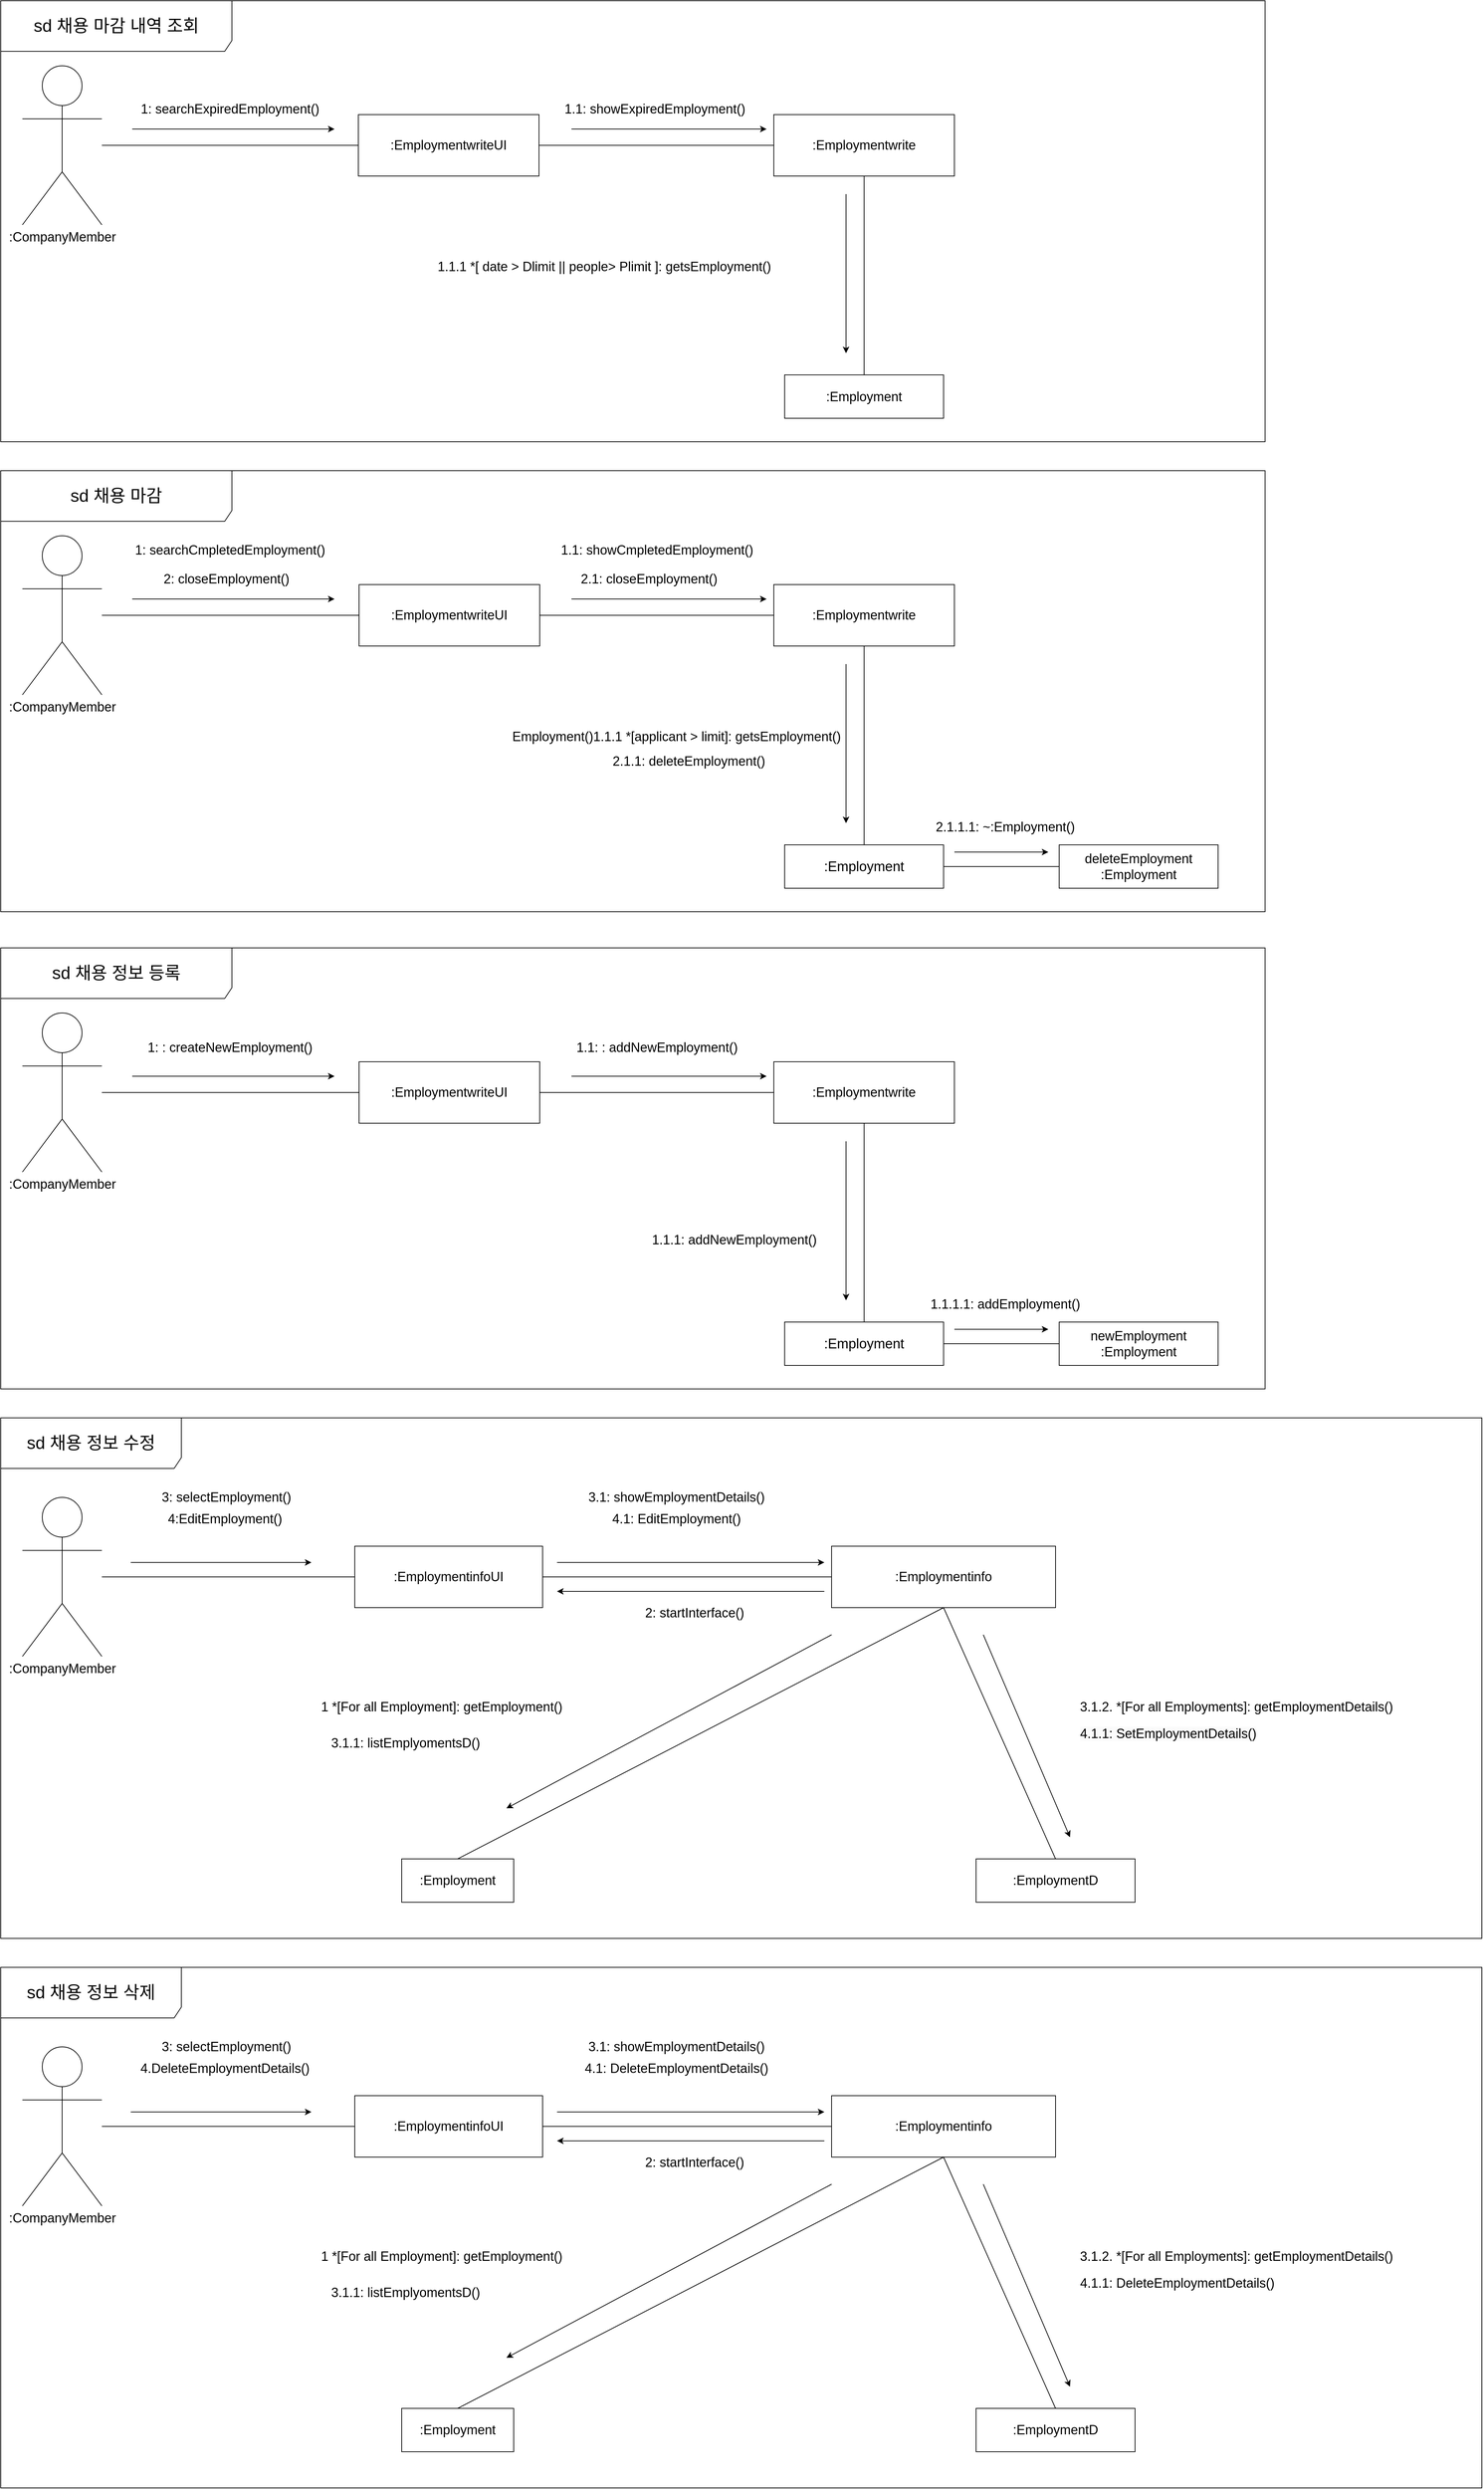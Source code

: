 <mxfile version="21.2.9" type="device">
  <diagram name="페이지-1" id="loX1GWIg0YwVXHlp89LK">
    <mxGraphModel dx="1834" dy="2735" grid="1" gridSize="10" guides="1" tooltips="1" connect="1" arrows="1" fold="1" page="1" pageScale="1" pageWidth="827" pageHeight="1169" math="0" shadow="0">
      <root>
        <mxCell id="0" />
        <mxCell id="1" parent="0" />
        <mxCell id="quF1uSy7DQYUhARwBzJB-22" value="&lt;font style=&quot;font-size: 24px;&quot;&gt;sd 채용 마감 내역 조회&lt;/font&gt;" style="shape=umlFrame;whiteSpace=wrap;html=1;pointerEvents=0;width=320;height=70;" parent="1" vertex="1">
          <mxGeometry x="30" y="-1130" width="1750" height="610" as="geometry" />
        </mxCell>
        <mxCell id="quF1uSy7DQYUhARwBzJB-23" value="&lt;font style=&quot;font-size: 18px;&quot;&gt;:Employmentwrite&lt;/font&gt;&lt;span style=&quot;font-size: 18px; background-color: initial;&quot;&gt;UI&lt;/span&gt;" style="rounded=0;whiteSpace=wrap;html=1;" parent="1" vertex="1">
          <mxGeometry x="525" y="-972.5" width="250" height="85" as="geometry" />
        </mxCell>
        <mxCell id="quF1uSy7DQYUhARwBzJB-24" value="&lt;font style=&quot;font-size: 18px;&quot;&gt;&lt;font style=&quot;font-size: 18px;&quot;&gt;&lt;font style=&quot;font-size: 18px;&quot;&gt;:&lt;/font&gt;Employment&lt;/font&gt;write&lt;/font&gt;" style="rounded=0;whiteSpace=wrap;html=1;" parent="1" vertex="1">
          <mxGeometry x="1100" y="-972.5" width="250" height="85" as="geometry" />
        </mxCell>
        <mxCell id="quF1uSy7DQYUhARwBzJB-25" value="&lt;font style=&quot;font-size: 18px;&quot;&gt;:CompanyMember&lt;/font&gt;" style="shape=umlActor;verticalLabelPosition=bottom;verticalAlign=top;html=1;outlineConnect=0;" parent="1" vertex="1">
          <mxGeometry x="60" y="-1040" width="110" height="220" as="geometry" />
        </mxCell>
        <mxCell id="quF1uSy7DQYUhARwBzJB-26" value="" style="endArrow=none;html=1;rounded=0;entryX=0;entryY=0.5;entryDx=0;entryDy=0;" parent="1" source="quF1uSy7DQYUhARwBzJB-25" target="quF1uSy7DQYUhARwBzJB-23" edge="1">
          <mxGeometry width="50" height="50" relative="1" as="geometry">
            <mxPoint x="890" y="-732.5" as="sourcePoint" />
            <mxPoint x="940" y="-782.5" as="targetPoint" />
          </mxGeometry>
        </mxCell>
        <mxCell id="quF1uSy7DQYUhARwBzJB-27" value="" style="endArrow=none;html=1;rounded=0;entryX=1;entryY=0.5;entryDx=0;entryDy=0;exitX=0;exitY=0.5;exitDx=0;exitDy=0;" parent="1" source="quF1uSy7DQYUhARwBzJB-24" target="quF1uSy7DQYUhARwBzJB-23" edge="1">
          <mxGeometry width="50" height="50" relative="1" as="geometry">
            <mxPoint x="890" y="-732.5" as="sourcePoint" />
            <mxPoint x="940" y="-782.5" as="targetPoint" />
          </mxGeometry>
        </mxCell>
        <mxCell id="quF1uSy7DQYUhARwBzJB-28" value="&lt;font style=&quot;font-size: 18px;&quot;&gt;1: searchExpiredEmployment&lt;/font&gt;&lt;span style=&quot;font-size: 18px; background-color: initial;&quot;&gt;()&lt;/span&gt;" style="text;html=1;align=center;verticalAlign=middle;resizable=0;points=[];autosize=1;strokeColor=none;fillColor=none;" parent="1" vertex="1">
          <mxGeometry x="212" y="-1000" width="270" height="40" as="geometry" />
        </mxCell>
        <mxCell id="quF1uSy7DQYUhARwBzJB-29" value="" style="endArrow=classic;html=1;rounded=0;" parent="1" edge="1">
          <mxGeometry width="50" height="50" relative="1" as="geometry">
            <mxPoint x="212" y="-952.5" as="sourcePoint" />
            <mxPoint x="492" y="-952.5" as="targetPoint" />
          </mxGeometry>
        </mxCell>
        <mxCell id="quF1uSy7DQYUhARwBzJB-30" value="&lt;font style=&quot;font-size: 18px;&quot;&gt;1.1: showExpired&lt;/font&gt;&lt;font style=&quot;border-color: var(--border-color); font-size: 18px;&quot;&gt;Employment()&lt;/font&gt;" style="text;html=1;align=center;verticalAlign=middle;resizable=0;points=[];autosize=1;strokeColor=none;fillColor=none;" parent="1" vertex="1">
          <mxGeometry x="800" y="-1000" width="270" height="40" as="geometry" />
        </mxCell>
        <mxCell id="quF1uSy7DQYUhARwBzJB-31" value="&lt;font style=&quot;font-size: 18px;&quot;&gt;:Employment&lt;/font&gt;" style="rounded=0;whiteSpace=wrap;html=1;" parent="1" vertex="1">
          <mxGeometry x="1115" y="-612.5" width="220" height="60" as="geometry" />
        </mxCell>
        <mxCell id="quF1uSy7DQYUhARwBzJB-32" value="" style="endArrow=none;html=1;rounded=0;entryX=0.5;entryY=1;entryDx=0;entryDy=0;exitX=0.5;exitY=0;exitDx=0;exitDy=0;" parent="1" source="quF1uSy7DQYUhARwBzJB-31" target="quF1uSy7DQYUhARwBzJB-24" edge="1">
          <mxGeometry width="50" height="50" relative="1" as="geometry">
            <mxPoint x="910" y="-732.5" as="sourcePoint" />
            <mxPoint x="960" y="-782.5" as="targetPoint" />
          </mxGeometry>
        </mxCell>
        <mxCell id="quF1uSy7DQYUhARwBzJB-33" value="" style="endArrow=classic;html=1;rounded=0;" parent="1" edge="1">
          <mxGeometry width="50" height="50" relative="1" as="geometry">
            <mxPoint x="1200" y="-862.5" as="sourcePoint" />
            <mxPoint x="1200" y="-642.5" as="targetPoint" />
          </mxGeometry>
        </mxCell>
        <mxCell id="quF1uSy7DQYUhARwBzJB-34" value="&lt;font style=&quot;font-size: 18px;&quot;&gt;1.1.1 *[ date &amp;gt; Dlimit || people&amp;gt; Plimit ]: get&lt;/font&gt;&lt;font style=&quot;border-color: var(--border-color); font-size: 18px;&quot;&gt;sEmployment()&lt;/font&gt;" style="text;html=1;align=center;verticalAlign=middle;resizable=0;points=[];autosize=1;strokeColor=none;fillColor=none;" parent="1" vertex="1">
          <mxGeometry x="620" y="-782" width="490" height="40" as="geometry" />
        </mxCell>
        <mxCell id="quF1uSy7DQYUhARwBzJB-37" value="" style="endArrow=classic;html=1;rounded=0;" parent="1" edge="1">
          <mxGeometry width="50" height="50" relative="1" as="geometry">
            <mxPoint x="820" y="-952.5" as="sourcePoint" />
            <mxPoint x="1090" y="-952.5" as="targetPoint" />
          </mxGeometry>
        </mxCell>
        <mxCell id="quF1uSy7DQYUhARwBzJB-43" value="&lt;font style=&quot;font-size: 24px;&quot;&gt;sd 채용 정보 수정&lt;/font&gt;" style="shape=umlFrame;whiteSpace=wrap;html=1;pointerEvents=0;width=250;height=70;" parent="1" vertex="1">
          <mxGeometry x="30" y="830" width="2050" height="720" as="geometry" />
        </mxCell>
        <mxCell id="quF1uSy7DQYUhARwBzJB-44" value="&lt;font style=&quot;font-size: 18px;&quot;&gt;:CompanyMember&lt;/font&gt;" style="shape=umlActor;verticalLabelPosition=bottom;verticalAlign=top;html=1;outlineConnect=0;" parent="1" vertex="1">
          <mxGeometry x="60" y="940" width="110" height="220" as="geometry" />
        </mxCell>
        <mxCell id="quF1uSy7DQYUhARwBzJB-45" value="&lt;font style=&quot;font-size: 18px;&quot;&gt;:EmploymentinfoUI&lt;/font&gt;" style="rounded=0;whiteSpace=wrap;html=1;" parent="1" vertex="1">
          <mxGeometry x="520" y="1007.5" width="260" height="85" as="geometry" />
        </mxCell>
        <mxCell id="quF1uSy7DQYUhARwBzJB-46" value="&lt;font style=&quot;font-size: 18px;&quot;&gt;:Employmentinfo&lt;/font&gt;" style="rounded=0;whiteSpace=wrap;html=1;" parent="1" vertex="1">
          <mxGeometry x="1180" y="1007.5" width="310" height="85" as="geometry" />
        </mxCell>
        <mxCell id="quF1uSy7DQYUhARwBzJB-47" value="" style="endArrow=none;html=1;rounded=0;entryX=0;entryY=0.5;entryDx=0;entryDy=0;" parent="1" source="quF1uSy7DQYUhARwBzJB-44" target="quF1uSy7DQYUhARwBzJB-45" edge="1">
          <mxGeometry width="50" height="50" relative="1" as="geometry">
            <mxPoint x="320" y="1087.5" as="sourcePoint" />
            <mxPoint x="370" y="1037.5" as="targetPoint" />
          </mxGeometry>
        </mxCell>
        <mxCell id="quF1uSy7DQYUhARwBzJB-48" value="" style="endArrow=none;html=1;rounded=0;entryX=0;entryY=0.5;entryDx=0;entryDy=0;exitX=1;exitY=0.5;exitDx=0;exitDy=0;" parent="1" source="quF1uSy7DQYUhARwBzJB-45" target="quF1uSy7DQYUhARwBzJB-46" edge="1">
          <mxGeometry width="50" height="50" relative="1" as="geometry">
            <mxPoint x="890" y="1070" as="sourcePoint" />
            <mxPoint x="940" y="1020" as="targetPoint" />
          </mxGeometry>
        </mxCell>
        <mxCell id="quF1uSy7DQYUhARwBzJB-49" value="&lt;span style=&quot;font-size: 18px;&quot;&gt;:Employment&lt;/span&gt;" style="rounded=0;whiteSpace=wrap;html=1;" parent="1" vertex="1">
          <mxGeometry x="585" y="1440" width="155" height="60" as="geometry" />
        </mxCell>
        <mxCell id="quF1uSy7DQYUhARwBzJB-50" value="&lt;font style=&quot;font-size: 18px;&quot;&gt;:EmploymentD&lt;/font&gt;" style="rounded=0;whiteSpace=wrap;html=1;" parent="1" vertex="1">
          <mxGeometry x="1380" y="1440" width="220" height="60" as="geometry" />
        </mxCell>
        <mxCell id="quF1uSy7DQYUhARwBzJB-51" value="" style="endArrow=none;html=1;rounded=0;exitX=0.5;exitY=0;exitDx=0;exitDy=0;entryX=0.5;entryY=1;entryDx=0;entryDy=0;" parent="1" source="quF1uSy7DQYUhARwBzJB-49" target="quF1uSy7DQYUhARwBzJB-46" edge="1">
          <mxGeometry width="50" height="50" relative="1" as="geometry">
            <mxPoint x="810" y="1320" as="sourcePoint" />
            <mxPoint x="860" y="1270" as="targetPoint" />
          </mxGeometry>
        </mxCell>
        <mxCell id="quF1uSy7DQYUhARwBzJB-52" value="" style="endArrow=none;html=1;rounded=0;exitX=0.5;exitY=0;exitDx=0;exitDy=0;entryX=0.5;entryY=1;entryDx=0;entryDy=0;" parent="1" source="quF1uSy7DQYUhARwBzJB-50" target="quF1uSy7DQYUhARwBzJB-46" edge="1">
          <mxGeometry width="50" height="50" relative="1" as="geometry">
            <mxPoint x="1040" y="1370" as="sourcePoint" />
            <mxPoint x="1160" y="1100" as="targetPoint" />
          </mxGeometry>
        </mxCell>
        <mxCell id="quF1uSy7DQYUhARwBzJB-53" value="&lt;font style=&quot;font-size: 18px;&quot;&gt;1 *[For all Employment]: getEmployment()&lt;/font&gt;" style="text;html=1;align=center;verticalAlign=middle;resizable=0;points=[];autosize=1;strokeColor=none;fillColor=none;" parent="1" vertex="1">
          <mxGeometry x="460" y="1210" width="360" height="40" as="geometry" />
        </mxCell>
        <mxCell id="quF1uSy7DQYUhARwBzJB-54" value="" style="endArrow=classic;html=1;rounded=0;" parent="1" edge="1">
          <mxGeometry width="50" height="50" relative="1" as="geometry">
            <mxPoint x="1180" y="1130" as="sourcePoint" />
            <mxPoint x="730" y="1370" as="targetPoint" />
          </mxGeometry>
        </mxCell>
        <mxCell id="quF1uSy7DQYUhARwBzJB-55" value="" style="endArrow=classic;html=1;rounded=0;" parent="1" edge="1">
          <mxGeometry width="50" height="50" relative="1" as="geometry">
            <mxPoint x="1390" y="1130" as="sourcePoint" />
            <mxPoint x="1510" y="1410" as="targetPoint" />
          </mxGeometry>
        </mxCell>
        <mxCell id="quF1uSy7DQYUhARwBzJB-56" value="" style="endArrow=classic;html=1;rounded=0;" parent="1" edge="1">
          <mxGeometry width="50" height="50" relative="1" as="geometry">
            <mxPoint x="800" y="1030" as="sourcePoint" />
            <mxPoint x="1170" y="1030" as="targetPoint" />
          </mxGeometry>
        </mxCell>
        <mxCell id="quF1uSy7DQYUhARwBzJB-57" value="" style="endArrow=classic;html=1;rounded=0;" parent="1" edge="1">
          <mxGeometry width="50" height="50" relative="1" as="geometry">
            <mxPoint x="210" y="1030" as="sourcePoint" />
            <mxPoint x="460" y="1030" as="targetPoint" />
          </mxGeometry>
        </mxCell>
        <mxCell id="quF1uSy7DQYUhARwBzJB-58" value="" style="endArrow=classic;html=1;rounded=0;" parent="1" edge="1">
          <mxGeometry width="50" height="50" relative="1" as="geometry">
            <mxPoint x="1170" y="1070" as="sourcePoint" />
            <mxPoint x="800" y="1070" as="targetPoint" />
          </mxGeometry>
        </mxCell>
        <mxCell id="quF1uSy7DQYUhARwBzJB-59" value="&lt;font style=&quot;font-size: 18px;&quot;&gt;2: startInterface()&lt;/font&gt;" style="text;html=1;align=center;verticalAlign=middle;resizable=0;points=[];autosize=1;strokeColor=none;fillColor=none;" parent="1" vertex="1">
          <mxGeometry x="910" y="1080" width="160" height="40" as="geometry" />
        </mxCell>
        <mxCell id="quF1uSy7DQYUhARwBzJB-60" value="&lt;font style=&quot;font-size: 18px;&quot;&gt;3: selectEmployment()&lt;/font&gt;" style="text;html=1;align=center;verticalAlign=middle;resizable=0;points=[];autosize=1;strokeColor=none;fillColor=none;" parent="1" vertex="1">
          <mxGeometry x="242" y="920" width="200" height="40" as="geometry" />
        </mxCell>
        <mxCell id="quF1uSy7DQYUhARwBzJB-61" value="&lt;font style=&quot;font-size: 18px;&quot;&gt;3.1: showEmploymentDetails()&lt;/font&gt;" style="text;html=1;align=center;verticalAlign=middle;resizable=0;points=[];autosize=1;strokeColor=none;fillColor=none;" parent="1" vertex="1">
          <mxGeometry x="830" y="920" width="270" height="40" as="geometry" />
        </mxCell>
        <mxCell id="quF1uSy7DQYUhARwBzJB-62" value="&lt;font style=&quot;font-size: 18px;&quot;&gt;3.1.1: listEmplyomentsD()&lt;/font&gt;" style="text;html=1;align=center;verticalAlign=middle;resizable=0;points=[];autosize=1;strokeColor=none;fillColor=none;" parent="1" vertex="1">
          <mxGeometry x="475" y="1260" width="230" height="40" as="geometry" />
        </mxCell>
        <mxCell id="quF1uSy7DQYUhARwBzJB-63" value="&lt;font style=&quot;font-size: 18px;&quot;&gt;3.1.2. *[For all Employments]: getEmploymentDetails()&lt;/font&gt;" style="text;html=1;align=center;verticalAlign=middle;resizable=0;points=[];autosize=1;strokeColor=none;fillColor=none;" parent="1" vertex="1">
          <mxGeometry x="1510" y="1210" width="460" height="40" as="geometry" />
        </mxCell>
        <mxCell id="quF1uSy7DQYUhARwBzJB-64" value="&lt;font style=&quot;font-size: 18px;&quot;&gt;&lt;font style=&quot;font-size: 18px;&quot;&gt;4.1:&amp;nbsp;&lt;/font&gt;&lt;font style=&quot;border-color: var(--border-color); font-size: 18px;&quot;&gt;Edit&lt;/font&gt;Employment()&lt;/font&gt;" style="text;html=1;align=center;verticalAlign=middle;resizable=0;points=[];autosize=1;strokeColor=none;fillColor=none;" parent="1" vertex="1">
          <mxGeometry x="865" y="950" width="200" height="40" as="geometry" />
        </mxCell>
        <mxCell id="quF1uSy7DQYUhARwBzJB-65" value="&lt;span style=&quot;color: rgb(0, 0, 0); font-family: Helvetica; font-size: 18px; font-style: normal; font-variant-ligatures: normal; font-variant-caps: normal; font-weight: 400; letter-spacing: normal; orphans: 2; text-align: center; text-indent: 0px; text-transform: none; widows: 2; word-spacing: 0px; -webkit-text-stroke-width: 0px; background-color: rgb(251, 251, 251); text-decoration-thickness: initial; text-decoration-style: initial; text-decoration-color: initial; float: none; display: inline !important;&quot;&gt;4.1.1: SetEmploymentDetails()&lt;/span&gt;" style="text;whiteSpace=wrap;html=1;" parent="1" vertex="1">
          <mxGeometry x="1522" y="1250" width="560" height="50" as="geometry" />
        </mxCell>
        <mxCell id="quF1uSy7DQYUhARwBzJB-66" value="&lt;font style=&quot;font-size: 18px;&quot;&gt;4:Edit&lt;/font&gt;&lt;span style=&quot;font-size: 18px; background-color: initial;&quot;&gt;Employment()&lt;/span&gt;" style="text;html=1;align=center;verticalAlign=middle;resizable=0;points=[];autosize=1;strokeColor=none;fillColor=none;" parent="1" vertex="1">
          <mxGeometry x="250" y="950" width="180" height="40" as="geometry" />
        </mxCell>
        <mxCell id="Klk6fiYFn2TE_CD5GW6z-8" value="&lt;font style=&quot;font-size: 24px;&quot;&gt;sd 채용 마감&lt;/font&gt;" style="shape=umlFrame;whiteSpace=wrap;html=1;pointerEvents=0;width=320;height=70;" parent="1" vertex="1">
          <mxGeometry x="30" y="-480" width="1750" height="610" as="geometry" />
        </mxCell>
        <mxCell id="Klk6fiYFn2TE_CD5GW6z-9" value="&lt;font style=&quot;font-size: 18px;&quot;&gt;:Employmentwrite&lt;/font&gt;&lt;span style=&quot;font-size: 18px; background-color: initial;&quot;&gt;UI&lt;/span&gt;" style="rounded=0;whiteSpace=wrap;html=1;" parent="1" vertex="1">
          <mxGeometry x="526" y="-322.5" width="250" height="85" as="geometry" />
        </mxCell>
        <mxCell id="Klk6fiYFn2TE_CD5GW6z-10" value="&lt;font style=&quot;font-size: 18px;&quot;&gt;&lt;font style=&quot;font-size: 18px;&quot;&gt;:Employment&lt;/font&gt;write&lt;/font&gt;" style="rounded=0;whiteSpace=wrap;html=1;" parent="1" vertex="1">
          <mxGeometry x="1100" y="-322.5" width="250" height="85" as="geometry" />
        </mxCell>
        <mxCell id="Klk6fiYFn2TE_CD5GW6z-11" value="&lt;font style=&quot;font-size: 18px;&quot;&gt;:CompanyMember&lt;/font&gt;" style="shape=umlActor;verticalLabelPosition=bottom;verticalAlign=top;html=1;outlineConnect=0;" parent="1" vertex="1">
          <mxGeometry x="60" y="-390" width="110" height="220" as="geometry" />
        </mxCell>
        <mxCell id="Klk6fiYFn2TE_CD5GW6z-12" value="" style="endArrow=none;html=1;rounded=0;entryX=0;entryY=0.5;entryDx=0;entryDy=0;" parent="1" source="Klk6fiYFn2TE_CD5GW6z-11" target="Klk6fiYFn2TE_CD5GW6z-9" edge="1">
          <mxGeometry width="50" height="50" relative="1" as="geometry">
            <mxPoint x="890" y="-82.5" as="sourcePoint" />
            <mxPoint x="940" y="-132.5" as="targetPoint" />
          </mxGeometry>
        </mxCell>
        <mxCell id="Klk6fiYFn2TE_CD5GW6z-13" value="" style="endArrow=none;html=1;rounded=0;entryX=1;entryY=0.5;entryDx=0;entryDy=0;exitX=0;exitY=0.5;exitDx=0;exitDy=0;" parent="1" source="Klk6fiYFn2TE_CD5GW6z-10" target="Klk6fiYFn2TE_CD5GW6z-9" edge="1">
          <mxGeometry width="50" height="50" relative="1" as="geometry">
            <mxPoint x="890" y="-82.5" as="sourcePoint" />
            <mxPoint x="940" y="-132.5" as="targetPoint" />
          </mxGeometry>
        </mxCell>
        <mxCell id="Klk6fiYFn2TE_CD5GW6z-14" value="&lt;font style=&quot;font-size: 18px;&quot;&gt;1: searchCmpleted&lt;/font&gt;&lt;span style=&quot;font-size: 18px; background-color: initial;&quot;&gt;Employment()&lt;/span&gt;" style="text;html=1;align=center;verticalAlign=middle;resizable=0;points=[];autosize=1;strokeColor=none;fillColor=none;" parent="1" vertex="1">
          <mxGeometry x="202" y="-390" width="290" height="40" as="geometry" />
        </mxCell>
        <mxCell id="Klk6fiYFn2TE_CD5GW6z-15" value="" style="endArrow=classic;html=1;rounded=0;" parent="1" edge="1">
          <mxGeometry width="50" height="50" relative="1" as="geometry">
            <mxPoint x="212" y="-302.5" as="sourcePoint" />
            <mxPoint x="492" y="-302.5" as="targetPoint" />
          </mxGeometry>
        </mxCell>
        <mxCell id="Klk6fiYFn2TE_CD5GW6z-16" value="&lt;font style=&quot;font-size: 18px;&quot;&gt;1.1: &lt;/font&gt;&lt;font style=&quot;font-size: 18px;&quot;&gt;&lt;font style=&quot;font-size: 18px;&quot;&gt;show&lt;/font&gt;&lt;font style=&quot;border-color: var(--border-color); font-size: 18px;&quot;&gt;Cmpleted&lt;/font&gt;Employment()&lt;/font&gt;" style="text;html=1;align=center;verticalAlign=middle;resizable=0;points=[];autosize=1;strokeColor=none;fillColor=none;" parent="1" vertex="1">
          <mxGeometry x="793" y="-390" width="290" height="40" as="geometry" />
        </mxCell>
        <mxCell id="Klk6fiYFn2TE_CD5GW6z-17" value="&lt;font style=&quot;font-size: 19px;&quot;&gt;:Employment&lt;/font&gt;" style="rounded=0;whiteSpace=wrap;html=1;" parent="1" vertex="1">
          <mxGeometry x="1115" y="37.5" width="220" height="60" as="geometry" />
        </mxCell>
        <mxCell id="Klk6fiYFn2TE_CD5GW6z-18" value="" style="endArrow=none;html=1;rounded=0;entryX=0.5;entryY=1;entryDx=0;entryDy=0;exitX=0.5;exitY=0;exitDx=0;exitDy=0;" parent="1" source="Klk6fiYFn2TE_CD5GW6z-17" target="Klk6fiYFn2TE_CD5GW6z-10" edge="1">
          <mxGeometry width="50" height="50" relative="1" as="geometry">
            <mxPoint x="910" y="-82.5" as="sourcePoint" />
            <mxPoint x="960" y="-132.5" as="targetPoint" />
          </mxGeometry>
        </mxCell>
        <mxCell id="Klk6fiYFn2TE_CD5GW6z-19" value="" style="endArrow=classic;html=1;rounded=0;" parent="1" edge="1">
          <mxGeometry width="50" height="50" relative="1" as="geometry">
            <mxPoint x="1200" y="-212.5" as="sourcePoint" />
            <mxPoint x="1200" y="7.5" as="targetPoint" />
          </mxGeometry>
        </mxCell>
        <mxCell id="Klk6fiYFn2TE_CD5GW6z-20" value="&lt;font style=&quot;font-size: 18px;&quot;&gt;Employment()1.1.1 *[applicant&amp;nbsp;&amp;gt; limit]:&amp;nbsp;&lt;/font&gt;&lt;font style=&quot;border-color: var(--border-color); font-size: 18px;&quot;&gt;get&lt;/font&gt;&lt;font style=&quot;border-color: var(--border-color); font-size: 18px;&quot;&gt;sEmployment()&lt;/font&gt;" style="text;html=1;align=center;verticalAlign=middle;resizable=0;points=[];autosize=1;strokeColor=none;fillColor=none;" parent="1" vertex="1">
          <mxGeometry x="725" y="-132" width="480" height="40" as="geometry" />
        </mxCell>
        <mxCell id="Klk6fiYFn2TE_CD5GW6z-21" value="&lt;font style=&quot;font-size: 18px;&quot;&gt;2: closeEmployment()&lt;/font&gt;" style="text;html=1;align=center;verticalAlign=middle;resizable=0;points=[];autosize=1;strokeColor=none;fillColor=none;" parent="1" vertex="1">
          <mxGeometry x="242" y="-350" width="200" height="40" as="geometry" />
        </mxCell>
        <mxCell id="Klk6fiYFn2TE_CD5GW6z-22" value="&lt;font style=&quot;font-size: 18px;&quot;&gt;2.1: closeEmployment()&lt;/font&gt;" style="text;html=1;align=center;verticalAlign=middle;resizable=0;points=[];autosize=1;strokeColor=none;fillColor=none;" parent="1" vertex="1">
          <mxGeometry x="822" y="-350" width="210" height="40" as="geometry" />
        </mxCell>
        <mxCell id="Klk6fiYFn2TE_CD5GW6z-23" value="" style="endArrow=classic;html=1;rounded=0;" parent="1" edge="1">
          <mxGeometry width="50" height="50" relative="1" as="geometry">
            <mxPoint x="820" y="-302.5" as="sourcePoint" />
            <mxPoint x="1090" y="-302.5" as="targetPoint" />
          </mxGeometry>
        </mxCell>
        <mxCell id="Klk6fiYFn2TE_CD5GW6z-24" value="&lt;font style=&quot;font-size: 18px;&quot;&gt;2.1.1: deleteEmployment()&lt;/font&gt;" style="text;html=1;align=center;verticalAlign=middle;resizable=0;points=[];autosize=1;strokeColor=none;fillColor=none;" parent="1" vertex="1">
          <mxGeometry x="867" y="-98.5" width="230" height="40" as="geometry" />
        </mxCell>
        <mxCell id="Klk6fiYFn2TE_CD5GW6z-25" value="&lt;font style=&quot;font-size: 18px;&quot;&gt;&lt;font style=&quot;font-size: 18px;&quot;&gt;deleteEmployment&lt;br&gt;:&lt;/font&gt;Employment&lt;/font&gt;" style="rounded=0;whiteSpace=wrap;html=1;" parent="1" vertex="1">
          <mxGeometry x="1495" y="37.5" width="220" height="60" as="geometry" />
        </mxCell>
        <mxCell id="Klk6fiYFn2TE_CD5GW6z-26" value="&lt;font style=&quot;font-size: 18px;&quot;&gt;&lt;font style=&quot;font-size: 18px;&quot;&gt;2.1.1.1: ~&lt;/font&gt;:Employment()&lt;/font&gt;" style="text;html=1;align=center;verticalAlign=middle;resizable=0;points=[];autosize=1;strokeColor=none;fillColor=none;" parent="1" vertex="1">
          <mxGeometry x="1310" y="-7.5" width="220" height="40" as="geometry" />
        </mxCell>
        <mxCell id="Klk6fiYFn2TE_CD5GW6z-27" value="" style="endArrow=classic;html=1;rounded=0;" parent="1" edge="1">
          <mxGeometry width="50" height="50" relative="1" as="geometry">
            <mxPoint x="1350" y="47.5" as="sourcePoint" />
            <mxPoint x="1480" y="47.5" as="targetPoint" />
          </mxGeometry>
        </mxCell>
        <mxCell id="Klk6fiYFn2TE_CD5GW6z-28" value="" style="endArrow=none;html=1;rounded=0;entryX=0;entryY=0.5;entryDx=0;entryDy=0;exitX=1;exitY=0.5;exitDx=0;exitDy=0;" parent="1" source="Klk6fiYFn2TE_CD5GW6z-17" target="Klk6fiYFn2TE_CD5GW6z-25" edge="1">
          <mxGeometry width="50" height="50" relative="1" as="geometry">
            <mxPoint x="1330" y="67.5" as="sourcePoint" />
            <mxPoint x="1530" y="68" as="targetPoint" />
          </mxGeometry>
        </mxCell>
        <mxCell id="Klk6fiYFn2TE_CD5GW6z-33" value="&lt;font style=&quot;font-size: 24px;&quot;&gt;sd 채용 정보 등록&lt;/font&gt;" style="shape=umlFrame;whiteSpace=wrap;html=1;pointerEvents=0;width=320;height=70;" parent="1" vertex="1">
          <mxGeometry x="30" y="180" width="1750" height="610" as="geometry" />
        </mxCell>
        <mxCell id="Klk6fiYFn2TE_CD5GW6z-34" value="&lt;font style=&quot;font-size: 18px;&quot;&gt;:Employmentwrite&lt;/font&gt;&lt;span style=&quot;font-size: 18px; background-color: initial;&quot;&gt;UI&lt;/span&gt;" style="rounded=0;whiteSpace=wrap;html=1;" parent="1" vertex="1">
          <mxGeometry x="526" y="337.5" width="250" height="85" as="geometry" />
        </mxCell>
        <mxCell id="Klk6fiYFn2TE_CD5GW6z-35" value="&lt;font style=&quot;font-size: 18px;&quot;&gt;&lt;font style=&quot;font-size: 18px;&quot;&gt;:Employment&lt;/font&gt;write&lt;/font&gt;" style="rounded=0;whiteSpace=wrap;html=1;" parent="1" vertex="1">
          <mxGeometry x="1100" y="337.5" width="250" height="85" as="geometry" />
        </mxCell>
        <mxCell id="Klk6fiYFn2TE_CD5GW6z-36" value="&lt;font style=&quot;font-size: 18px;&quot;&gt;:CompanyMember&lt;/font&gt;" style="shape=umlActor;verticalLabelPosition=bottom;verticalAlign=top;html=1;outlineConnect=0;" parent="1" vertex="1">
          <mxGeometry x="60" y="270" width="110" height="220" as="geometry" />
        </mxCell>
        <mxCell id="Klk6fiYFn2TE_CD5GW6z-37" value="" style="endArrow=none;html=1;rounded=0;entryX=0;entryY=0.5;entryDx=0;entryDy=0;" parent="1" source="Klk6fiYFn2TE_CD5GW6z-36" target="Klk6fiYFn2TE_CD5GW6z-34" edge="1">
          <mxGeometry width="50" height="50" relative="1" as="geometry">
            <mxPoint x="890" y="577.5" as="sourcePoint" />
            <mxPoint x="940" y="527.5" as="targetPoint" />
          </mxGeometry>
        </mxCell>
        <mxCell id="Klk6fiYFn2TE_CD5GW6z-38" value="" style="endArrow=none;html=1;rounded=0;entryX=1;entryY=0.5;entryDx=0;entryDy=0;exitX=0;exitY=0.5;exitDx=0;exitDy=0;" parent="1" source="Klk6fiYFn2TE_CD5GW6z-35" target="Klk6fiYFn2TE_CD5GW6z-34" edge="1">
          <mxGeometry width="50" height="50" relative="1" as="geometry">
            <mxPoint x="890" y="577.5" as="sourcePoint" />
            <mxPoint x="940" y="527.5" as="targetPoint" />
          </mxGeometry>
        </mxCell>
        <mxCell id="Klk6fiYFn2TE_CD5GW6z-39" value="&lt;font style=&quot;font-size: 18px;&quot;&gt;1: : createNew&lt;/font&gt;&lt;span style=&quot;font-size: 18px; background-color: initial;&quot;&gt;Employment()&lt;/span&gt;" style="text;html=1;align=center;verticalAlign=middle;resizable=0;points=[];autosize=1;strokeColor=none;fillColor=none;" parent="1" vertex="1">
          <mxGeometry x="222" y="297.5" width="250" height="40" as="geometry" />
        </mxCell>
        <mxCell id="Klk6fiYFn2TE_CD5GW6z-40" value="" style="endArrow=classic;html=1;rounded=0;" parent="1" edge="1">
          <mxGeometry width="50" height="50" relative="1" as="geometry">
            <mxPoint x="212" y="357.5" as="sourcePoint" />
            <mxPoint x="492" y="357.5" as="targetPoint" />
          </mxGeometry>
        </mxCell>
        <mxCell id="Klk6fiYFn2TE_CD5GW6z-41" value="&lt;font style=&quot;font-size: 18px;&quot;&gt;1.1:&amp;nbsp;: addNew&lt;/font&gt;&lt;font style=&quot;font-size: 18px;&quot;&gt;Employment()&lt;/font&gt;" style="text;html=1;align=center;verticalAlign=middle;resizable=0;points=[];autosize=1;strokeColor=none;fillColor=none;" parent="1" vertex="1">
          <mxGeometry x="813" y="297.5" width="250" height="40" as="geometry" />
        </mxCell>
        <mxCell id="Klk6fiYFn2TE_CD5GW6z-42" value="&lt;font style=&quot;font-size: 19px;&quot;&gt;:Employment&lt;/font&gt;" style="rounded=0;whiteSpace=wrap;html=1;" parent="1" vertex="1">
          <mxGeometry x="1115" y="697.5" width="220" height="60" as="geometry" />
        </mxCell>
        <mxCell id="Klk6fiYFn2TE_CD5GW6z-43" value="" style="endArrow=none;html=1;rounded=0;entryX=0.5;entryY=1;entryDx=0;entryDy=0;exitX=0.5;exitY=0;exitDx=0;exitDy=0;" parent="1" source="Klk6fiYFn2TE_CD5GW6z-42" target="Klk6fiYFn2TE_CD5GW6z-35" edge="1">
          <mxGeometry width="50" height="50" relative="1" as="geometry">
            <mxPoint x="910" y="577.5" as="sourcePoint" />
            <mxPoint x="960" y="527.5" as="targetPoint" />
          </mxGeometry>
        </mxCell>
        <mxCell id="Klk6fiYFn2TE_CD5GW6z-44" value="" style="endArrow=classic;html=1;rounded=0;" parent="1" edge="1">
          <mxGeometry width="50" height="50" relative="1" as="geometry">
            <mxPoint x="1200" y="447.5" as="sourcePoint" />
            <mxPoint x="1200" y="667.5" as="targetPoint" />
          </mxGeometry>
        </mxCell>
        <mxCell id="Klk6fiYFn2TE_CD5GW6z-48" value="" style="endArrow=classic;html=1;rounded=0;" parent="1" edge="1">
          <mxGeometry width="50" height="50" relative="1" as="geometry">
            <mxPoint x="820" y="357.5" as="sourcePoint" />
            <mxPoint x="1090" y="357.5" as="targetPoint" />
          </mxGeometry>
        </mxCell>
        <mxCell id="Klk6fiYFn2TE_CD5GW6z-49" value="&lt;font style=&quot;font-size: 18px;&quot;&gt;1.1.1: addNewEmployment()&lt;/font&gt;" style="text;html=1;align=center;verticalAlign=middle;resizable=0;points=[];autosize=1;strokeColor=none;fillColor=none;" parent="1" vertex="1">
          <mxGeometry x="920" y="564" width="250" height="40" as="geometry" />
        </mxCell>
        <mxCell id="Klk6fiYFn2TE_CD5GW6z-50" value="&lt;font style=&quot;font-size: 18px;&quot;&gt;&lt;font style=&quot;font-size: 18px;&quot;&gt;newEmployment&lt;br&gt;&lt;/font&gt;:Employment&lt;/font&gt;" style="rounded=0;whiteSpace=wrap;html=1;" parent="1" vertex="1">
          <mxGeometry x="1495" y="697.5" width="220" height="60" as="geometry" />
        </mxCell>
        <mxCell id="Klk6fiYFn2TE_CD5GW6z-51" value="&lt;font style=&quot;font-size: 18px;&quot;&gt;&lt;font style=&quot;font-size: 18px;&quot;&gt;1.1.1.1: add&lt;/font&gt;Employment()&lt;/font&gt;" style="text;html=1;align=center;verticalAlign=middle;resizable=0;points=[];autosize=1;strokeColor=none;fillColor=none;" parent="1" vertex="1">
          <mxGeometry x="1305" y="652.5" width="230" height="40" as="geometry" />
        </mxCell>
        <mxCell id="Klk6fiYFn2TE_CD5GW6z-52" value="" style="endArrow=classic;html=1;rounded=0;" parent="1" edge="1">
          <mxGeometry width="50" height="50" relative="1" as="geometry">
            <mxPoint x="1350" y="707.5" as="sourcePoint" />
            <mxPoint x="1480" y="707.5" as="targetPoint" />
          </mxGeometry>
        </mxCell>
        <mxCell id="Klk6fiYFn2TE_CD5GW6z-53" value="" style="endArrow=none;html=1;rounded=0;entryX=0;entryY=0.5;entryDx=0;entryDy=0;exitX=1;exitY=0.5;exitDx=0;exitDy=0;" parent="1" source="Klk6fiYFn2TE_CD5GW6z-42" target="Klk6fiYFn2TE_CD5GW6z-50" edge="1">
          <mxGeometry width="50" height="50" relative="1" as="geometry">
            <mxPoint x="1330" y="727.5" as="sourcePoint" />
            <mxPoint x="1530" y="728" as="targetPoint" />
          </mxGeometry>
        </mxCell>
        <mxCell id="Klk6fiYFn2TE_CD5GW6z-78" value="&lt;font style=&quot;font-size: 24px;&quot;&gt;sd 채용 정보 삭제&lt;/font&gt;" style="shape=umlFrame;whiteSpace=wrap;html=1;pointerEvents=0;width=250;height=70;" parent="1" vertex="1">
          <mxGeometry x="30" y="1590" width="2050" height="720" as="geometry" />
        </mxCell>
        <mxCell id="Klk6fiYFn2TE_CD5GW6z-79" value="&lt;font style=&quot;font-size: 18px;&quot;&gt;:CompanyMember&lt;/font&gt;" style="shape=umlActor;verticalLabelPosition=bottom;verticalAlign=top;html=1;outlineConnect=0;" parent="1" vertex="1">
          <mxGeometry x="60" y="1700" width="110" height="220" as="geometry" />
        </mxCell>
        <mxCell id="Klk6fiYFn2TE_CD5GW6z-80" value="&lt;font style=&quot;font-size: 18px;&quot;&gt;:EmploymentinfoUI&lt;/font&gt;" style="rounded=0;whiteSpace=wrap;html=1;" parent="1" vertex="1">
          <mxGeometry x="520" y="1767.5" width="260" height="85" as="geometry" />
        </mxCell>
        <mxCell id="Klk6fiYFn2TE_CD5GW6z-81" value="&lt;font style=&quot;font-size: 18px;&quot;&gt;:Employmentinfo&lt;/font&gt;" style="rounded=0;whiteSpace=wrap;html=1;" parent="1" vertex="1">
          <mxGeometry x="1180" y="1767.5" width="310" height="85" as="geometry" />
        </mxCell>
        <mxCell id="Klk6fiYFn2TE_CD5GW6z-82" value="" style="endArrow=none;html=1;rounded=0;entryX=0;entryY=0.5;entryDx=0;entryDy=0;" parent="1" source="Klk6fiYFn2TE_CD5GW6z-79" target="Klk6fiYFn2TE_CD5GW6z-80" edge="1">
          <mxGeometry width="50" height="50" relative="1" as="geometry">
            <mxPoint x="320" y="1847.5" as="sourcePoint" />
            <mxPoint x="370" y="1797.5" as="targetPoint" />
          </mxGeometry>
        </mxCell>
        <mxCell id="Klk6fiYFn2TE_CD5GW6z-83" value="" style="endArrow=none;html=1;rounded=0;entryX=0;entryY=0.5;entryDx=0;entryDy=0;exitX=1;exitY=0.5;exitDx=0;exitDy=0;" parent="1" source="Klk6fiYFn2TE_CD5GW6z-80" target="Klk6fiYFn2TE_CD5GW6z-81" edge="1">
          <mxGeometry width="50" height="50" relative="1" as="geometry">
            <mxPoint x="890" y="1830" as="sourcePoint" />
            <mxPoint x="940" y="1780" as="targetPoint" />
          </mxGeometry>
        </mxCell>
        <mxCell id="Klk6fiYFn2TE_CD5GW6z-84" value="&lt;span style=&quot;font-size: 18px;&quot;&gt;:Employment&lt;/span&gt;" style="rounded=0;whiteSpace=wrap;html=1;" parent="1" vertex="1">
          <mxGeometry x="585" y="2200" width="155" height="60" as="geometry" />
        </mxCell>
        <mxCell id="Klk6fiYFn2TE_CD5GW6z-85" value="&lt;font style=&quot;font-size: 18px;&quot;&gt;:EmploymentD&lt;/font&gt;" style="rounded=0;whiteSpace=wrap;html=1;" parent="1" vertex="1">
          <mxGeometry x="1380" y="2200" width="220" height="60" as="geometry" />
        </mxCell>
        <mxCell id="Klk6fiYFn2TE_CD5GW6z-86" value="" style="endArrow=none;html=1;rounded=0;exitX=0.5;exitY=0;exitDx=0;exitDy=0;entryX=0.5;entryY=1;entryDx=0;entryDy=0;" parent="1" source="Klk6fiYFn2TE_CD5GW6z-84" target="Klk6fiYFn2TE_CD5GW6z-81" edge="1">
          <mxGeometry width="50" height="50" relative="1" as="geometry">
            <mxPoint x="810" y="2080" as="sourcePoint" />
            <mxPoint x="860" y="2030" as="targetPoint" />
          </mxGeometry>
        </mxCell>
        <mxCell id="Klk6fiYFn2TE_CD5GW6z-87" value="" style="endArrow=none;html=1;rounded=0;exitX=0.5;exitY=0;exitDx=0;exitDy=0;entryX=0.5;entryY=1;entryDx=0;entryDy=0;" parent="1" source="Klk6fiYFn2TE_CD5GW6z-85" target="Klk6fiYFn2TE_CD5GW6z-81" edge="1">
          <mxGeometry width="50" height="50" relative="1" as="geometry">
            <mxPoint x="1040" y="2130" as="sourcePoint" />
            <mxPoint x="1160" y="1860" as="targetPoint" />
          </mxGeometry>
        </mxCell>
        <mxCell id="Klk6fiYFn2TE_CD5GW6z-88" value="&lt;font style=&quot;font-size: 18px;&quot;&gt;1 *[For all Employment]: getEmployment()&lt;/font&gt;" style="text;html=1;align=center;verticalAlign=middle;resizable=0;points=[];autosize=1;strokeColor=none;fillColor=none;" parent="1" vertex="1">
          <mxGeometry x="460" y="1970" width="360" height="40" as="geometry" />
        </mxCell>
        <mxCell id="Klk6fiYFn2TE_CD5GW6z-89" value="" style="endArrow=classic;html=1;rounded=0;" parent="1" edge="1">
          <mxGeometry width="50" height="50" relative="1" as="geometry">
            <mxPoint x="1180" y="1890" as="sourcePoint" />
            <mxPoint x="730" y="2130" as="targetPoint" />
          </mxGeometry>
        </mxCell>
        <mxCell id="Klk6fiYFn2TE_CD5GW6z-90" value="" style="endArrow=classic;html=1;rounded=0;" parent="1" edge="1">
          <mxGeometry width="50" height="50" relative="1" as="geometry">
            <mxPoint x="1390" y="1890" as="sourcePoint" />
            <mxPoint x="1510" y="2170" as="targetPoint" />
          </mxGeometry>
        </mxCell>
        <mxCell id="Klk6fiYFn2TE_CD5GW6z-91" value="" style="endArrow=classic;html=1;rounded=0;" parent="1" edge="1">
          <mxGeometry width="50" height="50" relative="1" as="geometry">
            <mxPoint x="800" y="1790" as="sourcePoint" />
            <mxPoint x="1170" y="1790" as="targetPoint" />
          </mxGeometry>
        </mxCell>
        <mxCell id="Klk6fiYFn2TE_CD5GW6z-92" value="" style="endArrow=classic;html=1;rounded=0;" parent="1" edge="1">
          <mxGeometry width="50" height="50" relative="1" as="geometry">
            <mxPoint x="210" y="1790" as="sourcePoint" />
            <mxPoint x="460" y="1790" as="targetPoint" />
          </mxGeometry>
        </mxCell>
        <mxCell id="Klk6fiYFn2TE_CD5GW6z-93" value="" style="endArrow=classic;html=1;rounded=0;" parent="1" edge="1">
          <mxGeometry width="50" height="50" relative="1" as="geometry">
            <mxPoint x="1170" y="1830" as="sourcePoint" />
            <mxPoint x="800" y="1830" as="targetPoint" />
          </mxGeometry>
        </mxCell>
        <mxCell id="Klk6fiYFn2TE_CD5GW6z-94" value="&lt;font style=&quot;font-size: 18px;&quot;&gt;2: startInterface()&lt;/font&gt;" style="text;html=1;align=center;verticalAlign=middle;resizable=0;points=[];autosize=1;strokeColor=none;fillColor=none;" parent="1" vertex="1">
          <mxGeometry x="910" y="1840" width="160" height="40" as="geometry" />
        </mxCell>
        <mxCell id="Klk6fiYFn2TE_CD5GW6z-95" value="&lt;font style=&quot;font-size: 18px;&quot;&gt;3: selectEmployment()&lt;/font&gt;" style="text;html=1;align=center;verticalAlign=middle;resizable=0;points=[];autosize=1;strokeColor=none;fillColor=none;" parent="1" vertex="1">
          <mxGeometry x="242" y="1680" width="200" height="40" as="geometry" />
        </mxCell>
        <mxCell id="Klk6fiYFn2TE_CD5GW6z-96" value="&lt;font style=&quot;font-size: 18px;&quot;&gt;3.1: showEmploymentDetails()&lt;/font&gt;" style="text;html=1;align=center;verticalAlign=middle;resizable=0;points=[];autosize=1;strokeColor=none;fillColor=none;" parent="1" vertex="1">
          <mxGeometry x="830" y="1680" width="270" height="40" as="geometry" />
        </mxCell>
        <mxCell id="Klk6fiYFn2TE_CD5GW6z-97" value="&lt;font style=&quot;font-size: 18px;&quot;&gt;3.1.1: listEmplyomentsD()&lt;/font&gt;" style="text;html=1;align=center;verticalAlign=middle;resizable=0;points=[];autosize=1;strokeColor=none;fillColor=none;" parent="1" vertex="1">
          <mxGeometry x="475" y="2020" width="230" height="40" as="geometry" />
        </mxCell>
        <mxCell id="Klk6fiYFn2TE_CD5GW6z-98" value="&lt;font style=&quot;font-size: 18px;&quot;&gt;3.1.2. *[For all Employments]: getEmploymentDetails()&lt;/font&gt;" style="text;html=1;align=center;verticalAlign=middle;resizable=0;points=[];autosize=1;strokeColor=none;fillColor=none;" parent="1" vertex="1">
          <mxGeometry x="1510" y="1970" width="460" height="40" as="geometry" />
        </mxCell>
        <mxCell id="Klk6fiYFn2TE_CD5GW6z-99" value="&lt;font style=&quot;font-size: 18px;&quot;&gt;&lt;font style=&quot;font-size: 18px;&quot;&gt;&lt;font style=&quot;font-size: 18px;&quot;&gt;4.1: Delete&lt;/font&gt;Employment&lt;/font&gt;Details()&lt;/font&gt;" style="text;html=1;align=center;verticalAlign=middle;resizable=0;points=[];autosize=1;strokeColor=none;fillColor=none;" parent="1" vertex="1">
          <mxGeometry x="825" y="1710" width="280" height="40" as="geometry" />
        </mxCell>
        <mxCell id="Klk6fiYFn2TE_CD5GW6z-100" value="&lt;font style=&quot;font-size: 18px;&quot;&gt;&lt;font style=&quot;font-size: 18px;&quot;&gt;&lt;font style=&quot;border-color: var(--border-color); text-align: center; font-size: 18px;&quot;&gt;4.1.1: Delete&lt;/font&gt;&lt;/font&gt;EmploymentDetails()&lt;/font&gt;" style="text;whiteSpace=wrap;html=1;" parent="1" vertex="1">
          <mxGeometry x="1522" y="2010" width="560" height="50" as="geometry" />
        </mxCell>
        <mxCell id="Klk6fiYFn2TE_CD5GW6z-101" value="&lt;font style=&quot;font-size: 18px;&quot;&gt;&lt;font style=&quot;font-size: 18px;&quot;&gt;4.Delete&lt;/font&gt;&lt;span style=&quot;background-color: initial;&quot;&gt;Employment&lt;/span&gt;Details()&lt;/font&gt;" style="text;html=1;align=center;verticalAlign=middle;resizable=0;points=[];autosize=1;strokeColor=none;fillColor=none;" parent="1" vertex="1">
          <mxGeometry x="210" y="1710" width="260" height="40" as="geometry" />
        </mxCell>
      </root>
    </mxGraphModel>
  </diagram>
</mxfile>
